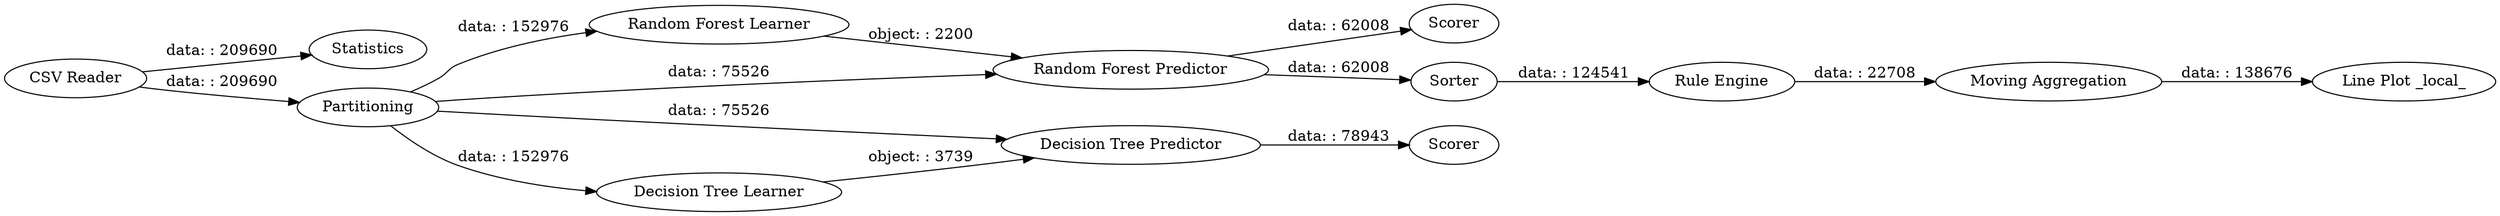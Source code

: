 digraph {
	"-7399370762340476144_1" [label="CSV Reader"]
	"-7399370762340476144_13" [label=Statistics]
	"-7399370762340476144_6" [label="Random Forest Learner"]
	"-7399370762340476144_3" [label="Decision Tree Learner"]
	"-7399370762340476144_7" [label="Random Forest Predictor"]
	"-7399370762340476144_9" [label=Sorter]
	"-7399370762340476144_10" [label="Rule Engine"]
	"-7399370762340476144_8" [label=Scorer]
	"-7399370762340476144_5" [label=Scorer]
	"-7399370762340476144_4" [label="Decision Tree Predictor"]
	"-7399370762340476144_2" [label=Partitioning]
	"-7399370762340476144_11" [label="Moving Aggregation"]
	"-7399370762340476144_12" [label="Line Plot _local_"]
	"-7399370762340476144_7" -> "-7399370762340476144_9" [label="data: : 62008"]
	"-7399370762340476144_2" -> "-7399370762340476144_4" [label="data: : 75526"]
	"-7399370762340476144_10" -> "-7399370762340476144_11" [label="data: : 22708"]
	"-7399370762340476144_4" -> "-7399370762340476144_5" [label="data: : 78943"]
	"-7399370762340476144_2" -> "-7399370762340476144_3" [label="data: : 152976"]
	"-7399370762340476144_1" -> "-7399370762340476144_13" [label="data: : 209690"]
	"-7399370762340476144_3" -> "-7399370762340476144_4" [label="object: : 3739"]
	"-7399370762340476144_7" -> "-7399370762340476144_8" [label="data: : 62008"]
	"-7399370762340476144_6" -> "-7399370762340476144_7" [label="object: : 2200"]
	"-7399370762340476144_2" -> "-7399370762340476144_7" [label="data: : 75526"]
	"-7399370762340476144_9" -> "-7399370762340476144_10" [label="data: : 124541"]
	"-7399370762340476144_11" -> "-7399370762340476144_12" [label="data: : 138676"]
	"-7399370762340476144_2" -> "-7399370762340476144_6" [label="data: : 152976"]
	"-7399370762340476144_1" -> "-7399370762340476144_2" [label="data: : 209690"]
	rankdir=LR
}
